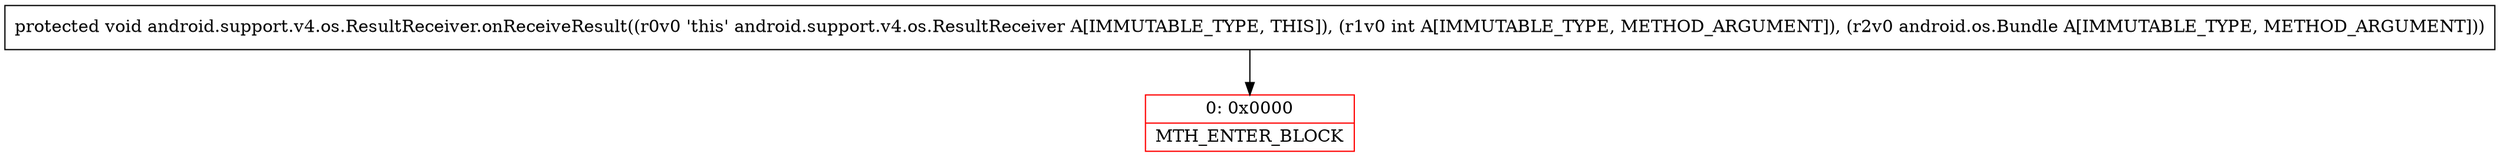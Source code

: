 digraph "CFG forandroid.support.v4.os.ResultReceiver.onReceiveResult(ILandroid\/os\/Bundle;)V" {
subgraph cluster_Region_400115214 {
label = "R(0)";
node [shape=record,color=blue];
}
Node_0 [shape=record,color=red,label="{0\:\ 0x0000|MTH_ENTER_BLOCK\l}"];
MethodNode[shape=record,label="{protected void android.support.v4.os.ResultReceiver.onReceiveResult((r0v0 'this' android.support.v4.os.ResultReceiver A[IMMUTABLE_TYPE, THIS]), (r1v0 int A[IMMUTABLE_TYPE, METHOD_ARGUMENT]), (r2v0 android.os.Bundle A[IMMUTABLE_TYPE, METHOD_ARGUMENT])) }"];
MethodNode -> Node_0;
}

